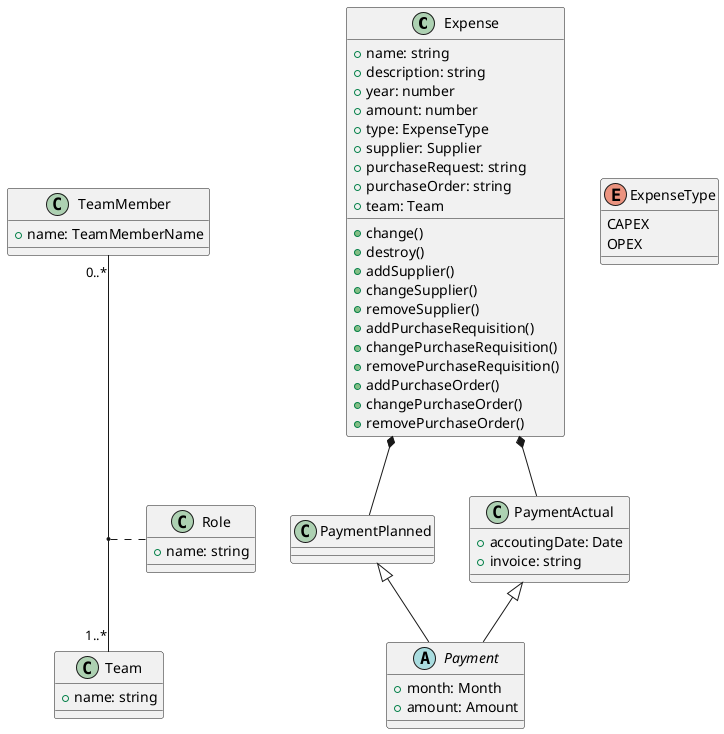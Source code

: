 @startuml Expense
class Expense {
    + name: string 
    + description: string 
    + year: number
    + amount: number
    + type: ExpenseType
    + supplier: Supplier
    + purchaseRequest: string
    + purchaseOrder: string
    + team: Team
    + change()
    + destroy()
    + addSupplier()
    + changeSupplier()
    + removeSupplier()
    + addPurchaseRequisition()
    + changePurchaseRequisition()
    + removePurchaseRequisition()
    + addPurchaseOrder()
    + changePurchaseOrder()
    + removePurchaseOrder()

}
enum ExpenseType {
    CAPEX
    OPEX
}
abstract class Payment {
    + month: Month
    + amount: Amount
}

class PaymentPlanned {

}

class PaymentActual {
  + accoutingDate: Date
  + invoice: string
}

PaymentPlanned <|-- Payment
PaymentActual <|-- Payment

Expense *-- PaymentPlanned
Expense *-- PaymentActual

class TeamMember {
    + name: TeamMemberName
}

class Team { 
    + name: string
}

class Role { 
    + name: string
}

TeamMember "0..*" -- "1..*" Team
(TeamMember, Team) . Role



@enduml
